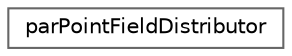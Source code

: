 digraph "Graphical Class Hierarchy"
{
 // LATEX_PDF_SIZE
  bgcolor="transparent";
  edge [fontname=Helvetica,fontsize=10,labelfontname=Helvetica,labelfontsize=10];
  node [fontname=Helvetica,fontsize=10,shape=box,height=0.2,width=0.4];
  rankdir="LR";
  Node0 [id="Node000000",label="parPointFieldDistributor",height=0.2,width=0.4,color="grey40", fillcolor="white", style="filled",URL="$classFoam_1_1parPointFieldDistributor.html",tooltip="Distributor/redistributor for point fields, uses a two (or three) stage construction."];
}
